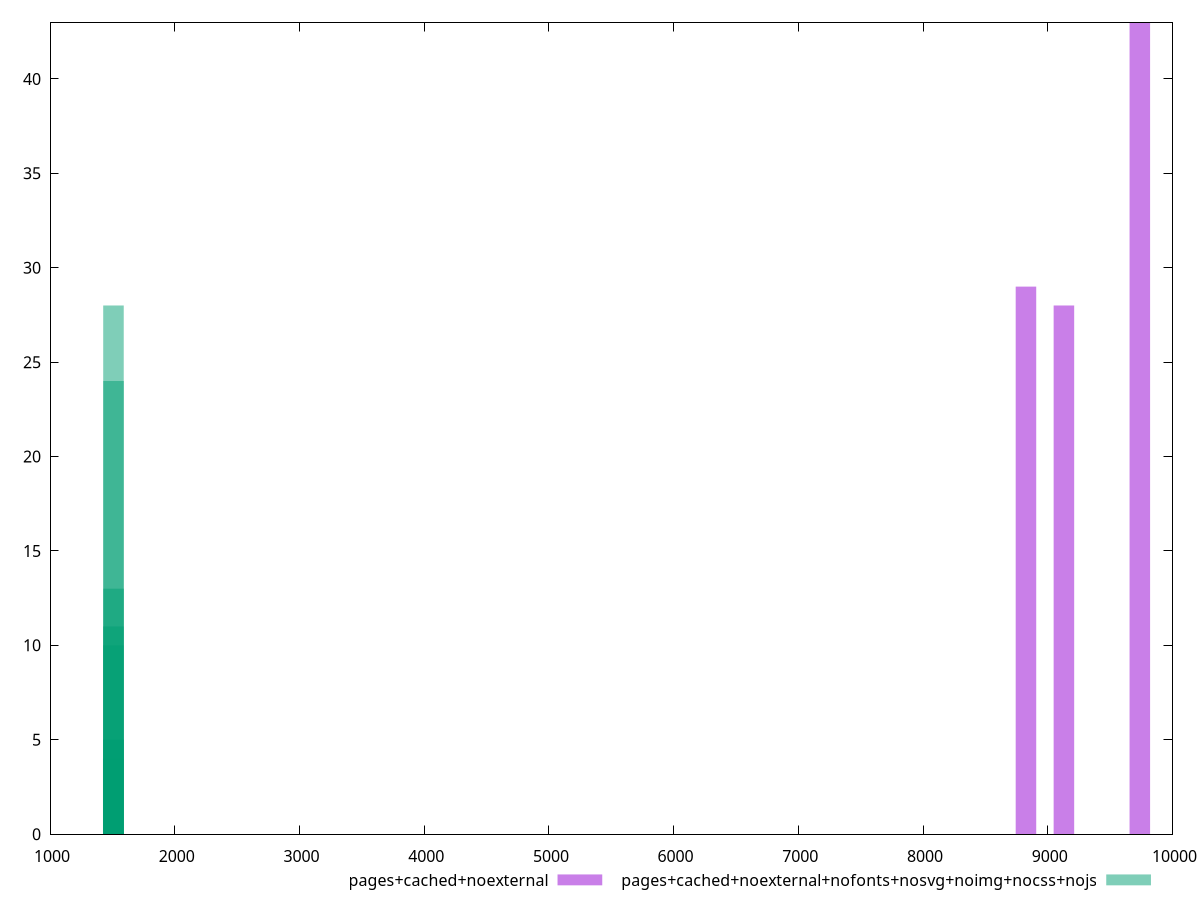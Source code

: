$_pagesCachedNoexternal <<EOF
9738.00410229686 43
9129.378845903306 28
8825.06621770653 29
EOF
$_pagesCachedNoexternalNofontsNosvgNoimgNocssNojs <<EOF
1509.3867460912234 24
1507.959205032499 10
1508.9108990716486 28
1507.0075109933496 4
1507.4833580129243 5
1510.3384401303729 5
1508.4350520520738 11
1509.8625931107981 13
EOF
set key outside below
set terminal pngcairo
set output "report_00006_2020-11-02T20-21-41.718Z/largest-contentful-paint/largest-contentful-paint_pages+cached+noexternal_pages+cached+noexternal+nofonts+nosvg+noimg+nocss+nojs+hist.png"
set boxwidth 164.6199318260702
set style fill transparent solid 0.5 noborder
set yrange [0:43]
plot $_pagesCachedNoexternal title "pages+cached+noexternal" with boxes ,$_pagesCachedNoexternalNofontsNosvgNoimgNocssNojs title "pages+cached+noexternal+nofonts+nosvg+noimg+nocss+nojs" with boxes ,